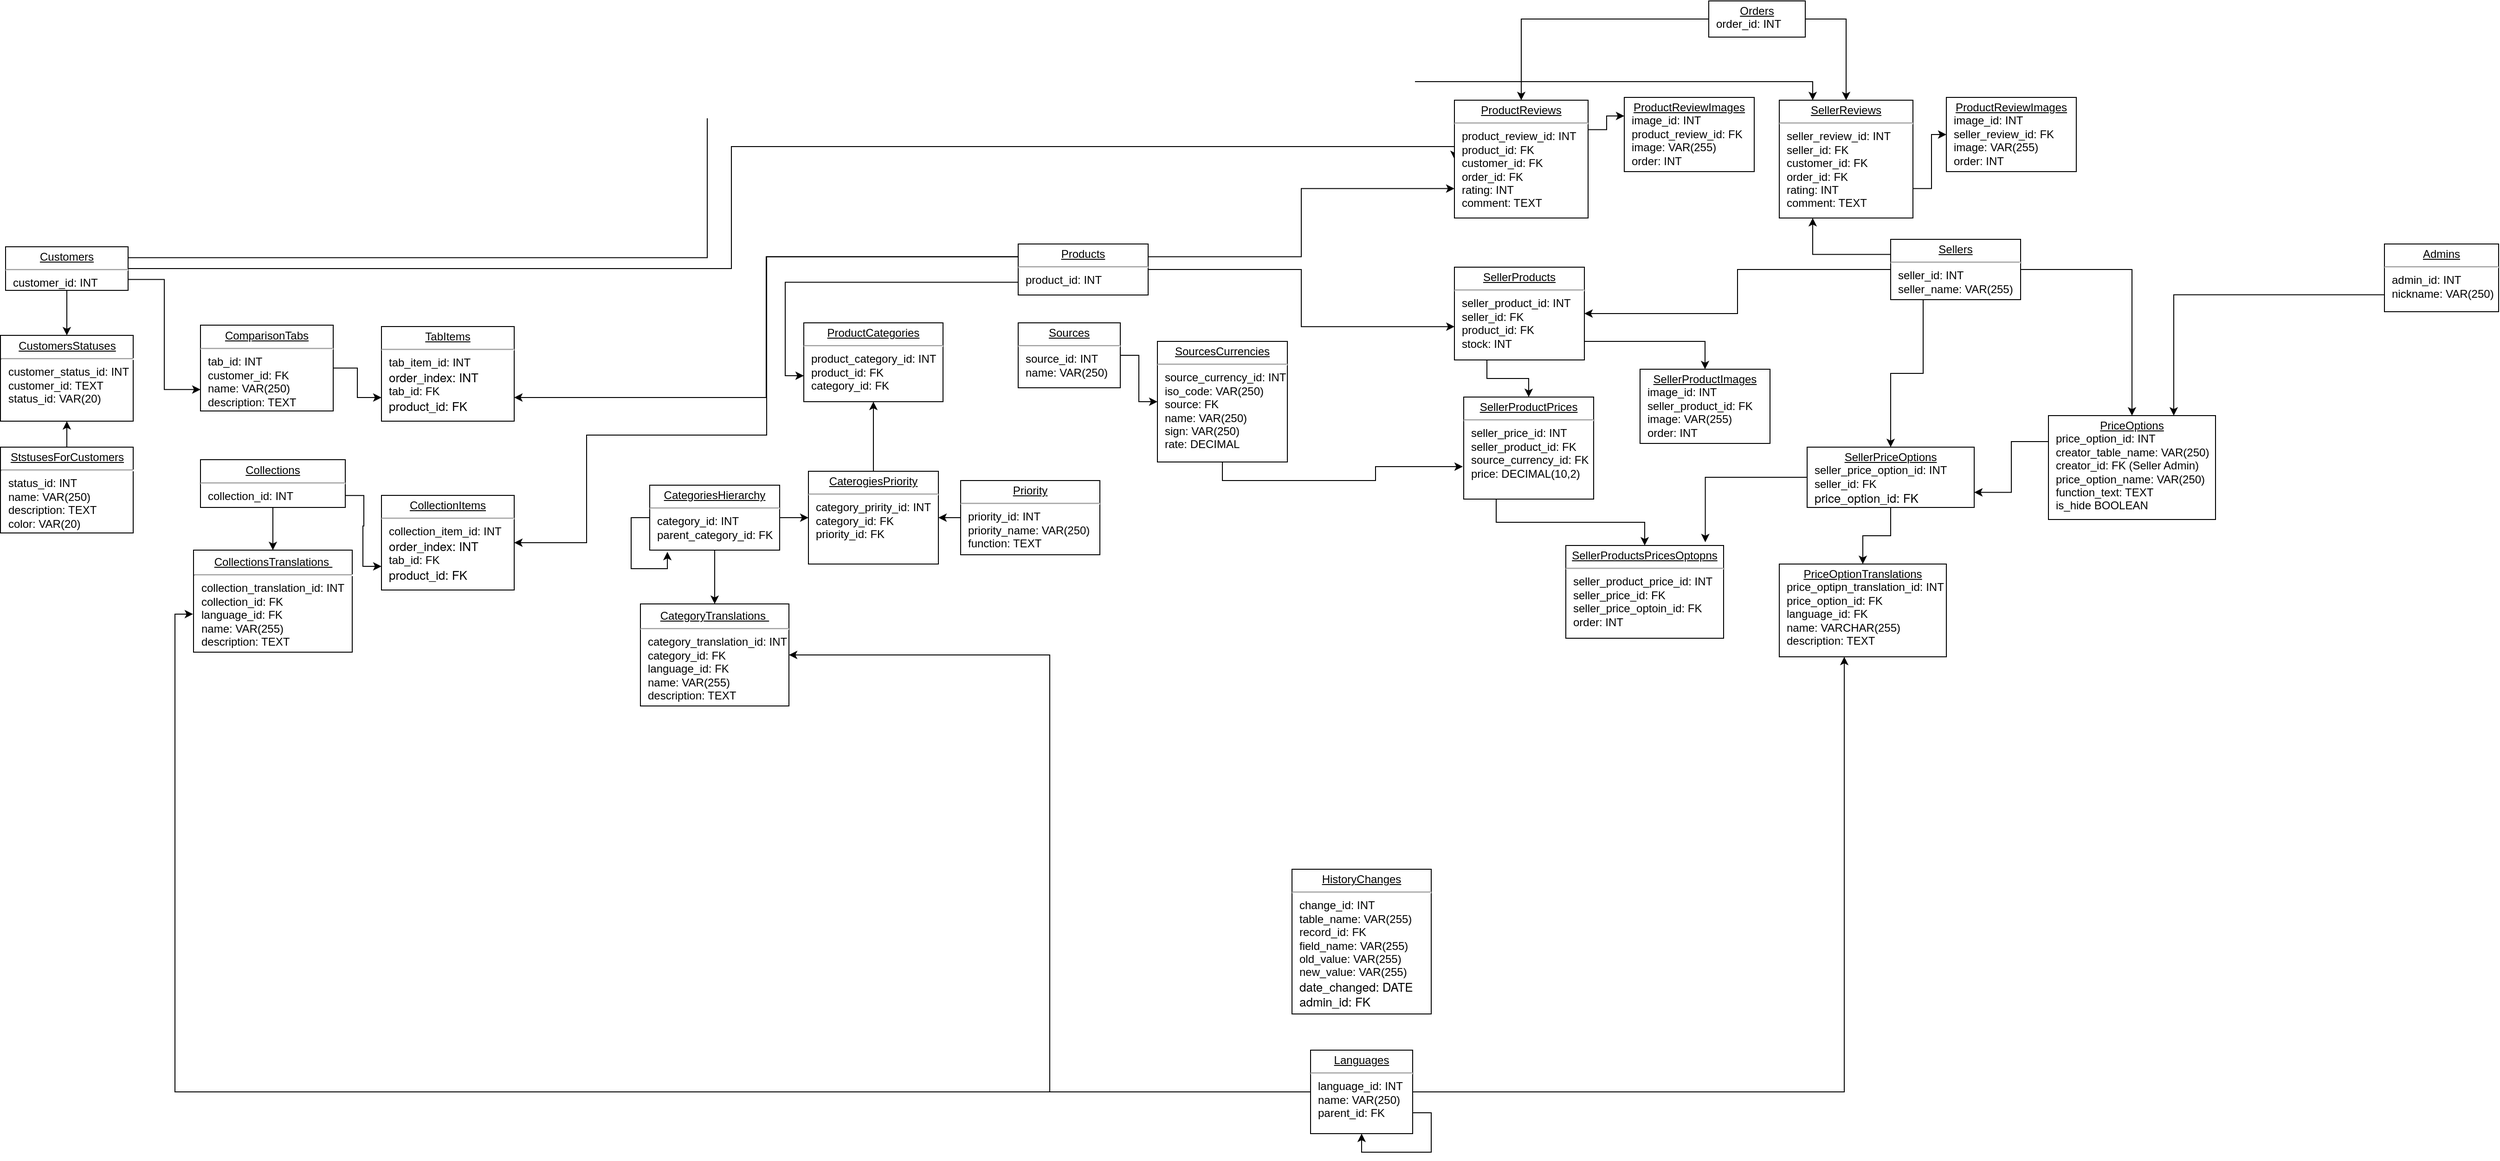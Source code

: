 <mxfile version="23.1.7" type="github">
  <diagram name="Page-1" id="a7904f86-f2b4-8e86-fa97-74104820619b">
    <mxGraphModel dx="2714" dy="1653" grid="1" gridSize="13" guides="1" tooltips="1" connect="1" arrows="1" fold="1" page="1" pageScale="1" pageWidth="1920" pageHeight="1200" background="none" math="0" shadow="0">
      <root>
        <mxCell id="0" />
        <mxCell id="1" parent="0" />
        <mxCell id="iq8Mu7efYuqi88I3HLv2-4" style="edgeStyle=orthogonalEdgeStyle;rounded=0;orthogonalLoop=1;jettySize=auto;html=1;exitX=0;exitY=0.25;exitDx=0;exitDy=0;entryX=1;entryY=0.75;entryDx=0;entryDy=0;" parent="1" source="24794b860abc3c2d-1" target="iq8Mu7efYuqi88I3HLv2-1" edge="1">
          <mxGeometry relative="1" as="geometry" />
        </mxCell>
        <mxCell id="PSbLraCs77B231Lv7oUs-3" style="edgeStyle=orthogonalEdgeStyle;rounded=0;orthogonalLoop=1;jettySize=auto;html=1;exitX=0;exitY=0.25;exitDx=0;exitDy=0;entryX=1;entryY=0.5;entryDx=0;entryDy=0;" parent="1" source="24794b860abc3c2d-1" target="PSbLraCs77B231Lv7oUs-1" edge="1">
          <mxGeometry relative="1" as="geometry">
            <Array as="points">
              <mxPoint x="-261" y="29" />
              <mxPoint x="-261" y="221" />
              <mxPoint x="-455" y="221" />
              <mxPoint x="-455" y="337" />
            </Array>
          </mxGeometry>
        </mxCell>
        <mxCell id="PSbLraCs77B231Lv7oUs-16" style="edgeStyle=orthogonalEdgeStyle;rounded=0;orthogonalLoop=1;jettySize=auto;html=1;exitX=1;exitY=0.25;exitDx=0;exitDy=0;entryX=0;entryY=0.75;entryDx=0;entryDy=0;" parent="1" source="24794b860abc3c2d-1" target="PSbLraCs77B231Lv7oUs-13" edge="1">
          <mxGeometry relative="1" as="geometry" />
        </mxCell>
        <mxCell id="24794b860abc3c2d-1" value="&lt;p style=&quot;margin: 0px ; margin-top: 4px ; text-align: center ; text-decoration: underline&quot;&gt;Products&lt;/p&gt;&lt;hr&gt;&lt;p style=&quot;margin: 0px ; margin-left: 8px&quot;&gt;product_id: INT&lt;/p&gt;&lt;p style=&quot;margin: 0px ; margin-left: 8px&quot;&gt;&lt;br&gt;&lt;/p&gt;" style="verticalAlign=top;align=left;overflow=fill;fontSize=12;fontFamily=Helvetica;html=1;rounded=0;shadow=0;comic=0;labelBackgroundColor=none;strokeWidth=1" parent="1" vertex="1">
          <mxGeometry x="10" y="15" width="140" height="55" as="geometry" />
        </mxCell>
        <mxCell id="gQVgTaIHXdBQscYpgulz-22" style="edgeStyle=orthogonalEdgeStyle;rounded=0;orthogonalLoop=1;jettySize=auto;html=1;exitX=0;exitY=0.5;exitDx=0;exitDy=0;entryX=1;entryY=0.5;entryDx=0;entryDy=0;" parent="1" source="24794b860abc3c2d-17" target="24794b860abc3c2d-19" edge="1">
          <mxGeometry relative="1" as="geometry" />
        </mxCell>
        <mxCell id="7KqwkXn7b-6eYXuRpj1w-12" style="edgeStyle=orthogonalEdgeStyle;rounded=0;orthogonalLoop=1;jettySize=auto;html=1;exitX=0.25;exitY=1;exitDx=0;exitDy=0;" parent="1" source="24794b860abc3c2d-17" target="gQVgTaIHXdBQscYpgulz-9" edge="1">
          <mxGeometry relative="1" as="geometry" />
        </mxCell>
        <mxCell id="LU52zxQjbYkF7IDC-Mqj-5" style="edgeStyle=orthogonalEdgeStyle;rounded=0;orthogonalLoop=1;jettySize=auto;html=1;exitX=1;exitY=0.5;exitDx=0;exitDy=0;entryX=0.5;entryY=0;entryDx=0;entryDy=0;" parent="1" source="24794b860abc3c2d-17" target="LU52zxQjbYkF7IDC-Mqj-1" edge="1">
          <mxGeometry relative="1" as="geometry" />
        </mxCell>
        <mxCell id="UnBahe1VNixeMYx-XBQy-9" style="edgeStyle=orthogonalEdgeStyle;rounded=0;orthogonalLoop=1;jettySize=auto;html=1;exitX=0;exitY=0.25;exitDx=0;exitDy=0;entryX=0.25;entryY=1;entryDx=0;entryDy=0;" edge="1" parent="1" source="24794b860abc3c2d-17" target="UnBahe1VNixeMYx-XBQy-3">
          <mxGeometry relative="1" as="geometry" />
        </mxCell>
        <mxCell id="24794b860abc3c2d-17" value="&lt;p style=&quot;margin: 0px ; margin-top: 4px ; text-align: center ; text-decoration: underline&quot;&gt;Sellers&lt;/p&gt;&lt;hr&gt;&lt;p style=&quot;margin: 0px ; margin-left: 8px&quot;&gt;seller_id: INT&lt;/p&gt;&lt;p style=&quot;margin: 0px ; margin-left: 8px&quot;&gt;seller_name: VAR(255)&lt;/p&gt;&lt;p style=&quot;margin: 0px ; margin-left: 8px&quot;&gt;&lt;br&gt;&lt;/p&gt;" style="verticalAlign=top;align=left;overflow=fill;fontSize=12;fontFamily=Helvetica;html=1;rounded=0;shadow=0;comic=0;labelBackgroundColor=none;strokeWidth=1" parent="1" vertex="1">
          <mxGeometry x="950" y="10" width="140" height="65" as="geometry" />
        </mxCell>
        <mxCell id="gQVgTaIHXdBQscYpgulz-5" value="" style="edgeStyle=orthogonalEdgeStyle;rounded=0;orthogonalLoop=1;jettySize=auto;html=1;" parent="1" source="24794b860abc3c2d-19" target="gQVgTaIHXdBQscYpgulz-4" edge="1">
          <mxGeometry relative="1" as="geometry">
            <Array as="points">
              <mxPoint x="750" y="120" />
            </Array>
          </mxGeometry>
        </mxCell>
        <mxCell id="7KqwkXn7b-6eYXuRpj1w-1" style="edgeStyle=orthogonalEdgeStyle;rounded=0;orthogonalLoop=1;jettySize=auto;html=1;exitX=0.25;exitY=1;exitDx=0;exitDy=0;" parent="1" source="24794b860abc3c2d-19" target="gQVgTaIHXdBQscYpgulz-23" edge="1">
          <mxGeometry relative="1" as="geometry" />
        </mxCell>
        <mxCell id="24794b860abc3c2d-19" value="&lt;p style=&quot;margin: 0px ; margin-top: 4px ; text-align: center ; text-decoration: underline&quot;&gt;SellerProducts&lt;/p&gt;&lt;hr&gt;&lt;p style=&quot;margin: 0px ; margin-left: 8px&quot;&gt;seller_product_id: INT&lt;/p&gt;&lt;p style=&quot;margin: 0px ; margin-left: 8px&quot;&gt;seller_id: FK&lt;/p&gt;&lt;p style=&quot;margin: 0px ; margin-left: 8px&quot;&gt;product_id: FK&lt;/p&gt;&lt;p style=&quot;margin: 0px ; margin-left: 8px&quot;&gt;stock: INT&lt;/p&gt;&lt;p style=&quot;margin: 0px ; margin-left: 8px&quot;&gt;&lt;br&gt;&lt;/p&gt;" style="verticalAlign=top;align=left;overflow=fill;fontSize=12;fontFamily=Helvetica;html=1;rounded=0;shadow=0;comic=0;labelBackgroundColor=none;strokeWidth=1;" parent="1" vertex="1">
          <mxGeometry x="480" y="40" width="140" height="100" as="geometry" />
        </mxCell>
        <mxCell id="gQVgTaIHXdBQscYpgulz-4" value="&lt;p style=&quot;margin: 0px ; margin-top: 4px ; text-align: center ; text-decoration: underline&quot;&gt;SellerProductImages&lt;/p&gt;&lt;p style=&quot;margin: 0px ; margin-left: 8px&quot;&gt;image_id: INT&lt;/p&gt;&lt;p style=&quot;margin: 0px ; margin-left: 8px&quot;&gt;seller_product_id: FK&lt;/p&gt;&lt;p style=&quot;margin: 0px ; margin-left: 8px&quot;&gt;image: VAR(255)&lt;/p&gt;&lt;p style=&quot;margin: 0px ; margin-left: 8px&quot;&gt;order: INT&lt;br&gt;&lt;/p&gt;&lt;p style=&quot;margin: 0px ; margin-left: 8px&quot;&gt;&lt;br&gt;&lt;/p&gt;" style="verticalAlign=top;align=left;overflow=fill;fontSize=12;fontFamily=Helvetica;html=1;rounded=0;shadow=0;comic=0;labelBackgroundColor=none;strokeWidth=1;" parent="1" vertex="1">
          <mxGeometry x="680" y="150" width="140" height="80" as="geometry" />
        </mxCell>
        <mxCell id="gQVgTaIHXdBQscYpgulz-15" value="" style="edgeStyle=orthogonalEdgeStyle;rounded=0;orthogonalLoop=1;jettySize=auto;html=1;" parent="1" source="gQVgTaIHXdBQscYpgulz-9" target="gQVgTaIHXdBQscYpgulz-13" edge="1">
          <mxGeometry relative="1" as="geometry" />
        </mxCell>
        <mxCell id="gQVgTaIHXdBQscYpgulz-9" value="&lt;p style=&quot;margin: 0px ; margin-top: 4px ; text-align: center ; text-decoration: underline&quot;&gt;SellerPriceOptions&lt;/p&gt;&lt;p style=&quot;margin: 0px ; margin-left: 8px&quot;&gt;seller_price_option_id: INT&lt;/p&gt;&lt;p style=&quot;margin: 0px ; margin-left: 8px&quot;&gt;seller_id: FK&lt;/p&gt;&lt;p style=&quot;margin: 0px ; margin-left: 8px&quot;&gt;&lt;font size=&quot;2&quot; face=&quot;Helvetica Neue&quot;&gt;price_option_id: FK&lt;/font&gt;&lt;/p&gt;&lt;p style=&quot;margin: 0px ; margin-left: 8px&quot;&gt;&lt;br&gt;&lt;/p&gt;&lt;p style=&quot;margin: 0px ; margin-left: 8px&quot;&gt;&lt;br&gt;&lt;/p&gt;" style="verticalAlign=top;align=left;overflow=fill;fontSize=12;fontFamily=Helvetica;html=1;rounded=0;shadow=0;comic=0;labelBackgroundColor=none;strokeWidth=1;" parent="1" vertex="1">
          <mxGeometry x="860" y="234" width="180" height="65" as="geometry" />
        </mxCell>
        <mxCell id="gQVgTaIHXdBQscYpgulz-13" value="&lt;p style=&quot;margin: 0px ; margin-top: 4px ; text-align: center ; text-decoration: underline&quot;&gt;PriceOptionTranslations&lt;/p&gt;&lt;p style=&quot;margin: 0px ; margin-left: 8px&quot;&gt;price_optipn_translation_id: INT&lt;/p&gt;&lt;p style=&quot;margin: 0px ; margin-left: 8px&quot;&gt;price_option_id: FK&lt;/p&gt;&lt;p style=&quot;margin: 0px ; margin-left: 8px&quot;&gt;language_id: FK&lt;/p&gt;&lt;p style=&quot;margin: 0px ; margin-left: 8px&quot;&gt;name: VARCHAR(255)&lt;br&gt;&lt;/p&gt;&lt;p style=&quot;margin: 0px ; margin-left: 8px&quot;&gt;description: TEXT&lt;br&gt;&lt;/p&gt;&lt;p style=&quot;margin: 0px ; margin-left: 8px&quot;&gt;&lt;span style=&quot;font-family: &amp;quot;Helvetica Neue&amp;quot;; font-size: 13px;&quot;&gt;&amp;nbsp;&lt;/span&gt;&lt;/p&gt;&lt;p style=&quot;margin: 0px ; margin-left: 8px&quot;&gt;&lt;br&gt;&lt;/p&gt;&lt;p style=&quot;margin: 0px ; margin-left: 8px&quot;&gt;&lt;br&gt;&lt;/p&gt;" style="verticalAlign=top;align=left;overflow=fill;fontSize=12;fontFamily=Helvetica;html=1;rounded=0;shadow=0;comic=0;labelBackgroundColor=none;strokeWidth=1;" parent="1" vertex="1">
          <mxGeometry x="830" y="360" width="180" height="100" as="geometry" />
        </mxCell>
        <mxCell id="gQVgTaIHXdBQscYpgulz-19" style="edgeStyle=orthogonalEdgeStyle;rounded=0;orthogonalLoop=1;jettySize=auto;html=1;exitX=1;exitY=0.5;exitDx=0;exitDy=0;entryX=0.001;entryY=0.641;entryDx=0;entryDy=0;entryPerimeter=0;" parent="1" source="24794b860abc3c2d-1" target="24794b860abc3c2d-19" edge="1">
          <mxGeometry relative="1" as="geometry" />
        </mxCell>
        <mxCell id="7KqwkXn7b-6eYXuRpj1w-10" style="edgeStyle=orthogonalEdgeStyle;rounded=0;orthogonalLoop=1;jettySize=auto;html=1;exitX=0.25;exitY=1;exitDx=0;exitDy=0;" parent="1" source="gQVgTaIHXdBQscYpgulz-23" target="7KqwkXn7b-6eYXuRpj1w-7" edge="1">
          <mxGeometry relative="1" as="geometry" />
        </mxCell>
        <mxCell id="gQVgTaIHXdBQscYpgulz-23" value="&lt;p style=&quot;margin: 0px ; margin-top: 4px ; text-align: center ; text-decoration: underline&quot;&gt;SellerProductPrices&lt;/p&gt;&lt;hr&gt;&lt;p style=&quot;margin: 0px ; margin-left: 8px&quot;&gt;seller_price_id: INT&lt;/p&gt;&lt;p style=&quot;margin: 0px ; margin-left: 8px&quot;&gt;seller_product_id: FK&lt;/p&gt;&lt;p style=&quot;margin: 0px ; margin-left: 8px&quot;&gt;source_currency_id: FK&lt;/p&gt;&lt;p style=&quot;margin: 0px ; margin-left: 8px&quot;&gt;price: DECIMAL(10,2)&lt;br&gt;&lt;/p&gt;&lt;p style=&quot;margin: 0px ; margin-left: 8px&quot;&gt;&lt;br&gt;&lt;/p&gt;" style="verticalAlign=top;align=left;overflow=fill;fontSize=12;fontFamily=Helvetica;html=1;rounded=0;shadow=0;comic=0;labelBackgroundColor=none;strokeWidth=1;" parent="1" vertex="1">
          <mxGeometry x="490" y="180" width="140" height="110" as="geometry" />
        </mxCell>
        <mxCell id="7KqwkXn7b-6eYXuRpj1w-3" value="&lt;p style=&quot;margin: 0px ; margin-top: 4px ; text-align: center ; text-decoration: underline&quot;&gt;SourcesCurrencies&lt;/p&gt;&lt;hr&gt;&lt;p style=&quot;margin: 0px ; margin-left: 8px&quot;&gt;source_currency_id: INT&lt;/p&gt;&lt;p style=&quot;margin: 0px ; margin-left: 8px&quot;&gt;iso_code:&amp;nbsp;VAR(250)&lt;/p&gt;&lt;p style=&quot;margin: 0px ; margin-left: 8px&quot;&gt;source: FK&lt;/p&gt;&lt;p style=&quot;margin: 0px ; margin-left: 8px&quot;&gt;name:&amp;nbsp;VAR(250)&lt;/p&gt;&lt;p style=&quot;margin: 0px ; margin-left: 8px&quot;&gt;sign: VAR(250)&lt;/p&gt;&lt;p style=&quot;margin: 0px ; margin-left: 8px&quot;&gt;rate:&amp;nbsp;DECIMAL&lt;/p&gt;&lt;p style=&quot;margin: 0px ; margin-left: 8px&quot;&gt;&lt;br&gt;&lt;/p&gt;&lt;p style=&quot;margin: 0px ; margin-left: 8px&quot;&gt;&lt;br&gt;&lt;/p&gt;" style="verticalAlign=top;align=left;overflow=fill;fontSize=12;fontFamily=Helvetica;html=1;rounded=0;shadow=0;comic=0;labelBackgroundColor=none;strokeWidth=1;" parent="1" vertex="1">
          <mxGeometry x="160" y="120" width="140" height="130" as="geometry" />
        </mxCell>
        <mxCell id="7KqwkXn7b-6eYXuRpj1w-5" style="edgeStyle=orthogonalEdgeStyle;rounded=0;orthogonalLoop=1;jettySize=auto;html=1;exitX=0.5;exitY=1;exitDx=0;exitDy=0;entryX=-0.007;entryY=0.682;entryDx=0;entryDy=0;entryPerimeter=0;" parent="1" source="7KqwkXn7b-6eYXuRpj1w-3" target="gQVgTaIHXdBQscYpgulz-23" edge="1">
          <mxGeometry relative="1" as="geometry" />
        </mxCell>
        <mxCell id="7KqwkXn7b-6eYXuRpj1w-7" value="&lt;p style=&quot;margin: 0px ; margin-top: 4px ; text-align: center ; text-decoration: underline&quot;&gt;SellerProductsPricesOptopns&lt;/p&gt;&lt;hr&gt;&lt;p style=&quot;margin: 0px ; margin-left: 8px&quot;&gt;seller_product_price_id: INT&lt;/p&gt;&lt;p style=&quot;margin: 0px ; margin-left: 8px&quot;&gt;seller_price_id: FK&lt;/p&gt;&lt;p style=&quot;margin: 0px ; margin-left: 8px&quot;&gt;seller_price_optoin_id: FK&lt;/p&gt;&lt;p style=&quot;margin: 0px ; margin-left: 8px&quot;&gt;order: INT&lt;/p&gt;" style="verticalAlign=top;align=left;overflow=fill;fontSize=12;fontFamily=Helvetica;html=1;rounded=0;shadow=0;comic=0;labelBackgroundColor=none;strokeWidth=1;" parent="1" vertex="1">
          <mxGeometry x="600" y="340" width="170" height="100" as="geometry" />
        </mxCell>
        <mxCell id="7KqwkXn7b-6eYXuRpj1w-13" style="edgeStyle=orthogonalEdgeStyle;rounded=0;orthogonalLoop=1;jettySize=auto;html=1;exitX=0;exitY=0.5;exitDx=0;exitDy=0;entryX=0.884;entryY=-0.035;entryDx=0;entryDy=0;entryPerimeter=0;" parent="1" source="gQVgTaIHXdBQscYpgulz-9" target="7KqwkXn7b-6eYXuRpj1w-7" edge="1">
          <mxGeometry relative="1" as="geometry" />
        </mxCell>
        <mxCell id="zj1vimmM5nZFjZrBFN-3-3" style="edgeStyle=orthogonalEdgeStyle;rounded=0;orthogonalLoop=1;jettySize=auto;html=1;exitX=1;exitY=0.5;exitDx=0;exitDy=0;entryX=0;entryY=0.5;entryDx=0;entryDy=0;" parent="1" source="zj1vimmM5nZFjZrBFN-3-1" target="7KqwkXn7b-6eYXuRpj1w-3" edge="1">
          <mxGeometry relative="1" as="geometry" />
        </mxCell>
        <mxCell id="zj1vimmM5nZFjZrBFN-3-1" value="&lt;p style=&quot;margin: 0px ; margin-top: 4px ; text-align: center ; text-decoration: underline&quot;&gt;Sources&lt;/p&gt;&lt;hr&gt;&lt;p style=&quot;margin: 0px ; margin-left: 8px&quot;&gt;source_id: INT&lt;/p&gt;&lt;p style=&quot;margin: 0px ; margin-left: 8px&quot;&gt;name:&amp;nbsp;VAR(250)&lt;/p&gt;&lt;p style=&quot;margin: 0px ; margin-left: 8px&quot;&gt;&lt;br&gt;&lt;/p&gt;&lt;p style=&quot;margin: 0px ; margin-left: 8px&quot;&gt;&lt;br&gt;&lt;/p&gt;" style="verticalAlign=top;align=left;overflow=fill;fontSize=12;fontFamily=Helvetica;html=1;rounded=0;shadow=0;comic=0;labelBackgroundColor=none;strokeWidth=1;" parent="1" vertex="1">
          <mxGeometry x="10" y="100" width="110" height="70" as="geometry" />
        </mxCell>
        <mxCell id="ROwXW8XsKwfAIt8MIKDt-27" style="edgeStyle=orthogonalEdgeStyle;rounded=0;orthogonalLoop=1;jettySize=auto;html=1;exitX=0;exitY=0.5;exitDx=0;exitDy=0;entryX=1;entryY=0.5;entryDx=0;entryDy=0;" parent="1" source="ROwXW8XsKwfAIt8MIKDt-1" target="ROwXW8XsKwfAIt8MIKDt-19" edge="1">
          <mxGeometry relative="1" as="geometry" />
        </mxCell>
        <mxCell id="PSbLraCs77B231Lv7oUs-10" style="edgeStyle=orthogonalEdgeStyle;rounded=0;orthogonalLoop=1;jettySize=auto;html=1;exitX=0;exitY=0.5;exitDx=0;exitDy=0;entryX=-0.003;entryY=0.627;entryDx=0;entryDy=0;entryPerimeter=0;" parent="1" source="ROwXW8XsKwfAIt8MIKDt-1" target="PSbLraCs77B231Lv7oUs-7" edge="1">
          <mxGeometry relative="1" as="geometry" />
        </mxCell>
        <mxCell id="ROwXW8XsKwfAIt8MIKDt-1" value="&lt;p style=&quot;margin: 0px ; margin-top: 4px ; text-align: center ; text-decoration: underline&quot;&gt;Languages&lt;/p&gt;&lt;hr&gt;&lt;p style=&quot;margin: 0px ; margin-left: 8px&quot;&gt;language_id: INT&lt;/p&gt;&lt;p style=&quot;margin: 0px ; margin-left: 8px&quot;&gt;name:&amp;nbsp;VAR(250)&lt;/p&gt;&lt;p style=&quot;margin: 0px ; margin-left: 8px&quot;&gt;parent_id: FK&lt;/p&gt;&lt;p style=&quot;margin: 0px ; margin-left: 8px&quot;&gt;&lt;br&gt;&lt;/p&gt;&lt;p style=&quot;margin: 0px ; margin-left: 8px&quot;&gt;&lt;br&gt;&lt;/p&gt;" style="verticalAlign=top;align=left;overflow=fill;fontSize=12;fontFamily=Helvetica;html=1;rounded=0;shadow=0;comic=0;labelBackgroundColor=none;strokeWidth=1;" parent="1" vertex="1">
          <mxGeometry x="325" y="884" width="110" height="90" as="geometry" />
        </mxCell>
        <mxCell id="ROwXW8XsKwfAIt8MIKDt-8" style="edgeStyle=orthogonalEdgeStyle;rounded=0;orthogonalLoop=1;jettySize=auto;html=1;exitX=1;exitY=0.75;exitDx=0;exitDy=0;entryX=0.5;entryY=1;entryDx=0;entryDy=0;" parent="1" source="ROwXW8XsKwfAIt8MIKDt-1" target="ROwXW8XsKwfAIt8MIKDt-1" edge="1">
          <mxGeometry relative="1" as="geometry" />
        </mxCell>
        <mxCell id="ROwXW8XsKwfAIt8MIKDt-18" style="edgeStyle=orthogonalEdgeStyle;rounded=0;orthogonalLoop=1;jettySize=auto;html=1;exitX=1;exitY=0.5;exitDx=0;exitDy=0;" parent="1" source="ROwXW8XsKwfAIt8MIKDt-9" target="ROwXW8XsKwfAIt8MIKDt-15" edge="1">
          <mxGeometry relative="1" as="geometry" />
        </mxCell>
        <mxCell id="ROwXW8XsKwfAIt8MIKDt-20" value="" style="edgeStyle=orthogonalEdgeStyle;rounded=0;orthogonalLoop=1;jettySize=auto;html=1;" parent="1" source="ROwXW8XsKwfAIt8MIKDt-9" target="ROwXW8XsKwfAIt8MIKDt-19" edge="1">
          <mxGeometry relative="1" as="geometry" />
        </mxCell>
        <mxCell id="ROwXW8XsKwfAIt8MIKDt-9" value="&lt;p style=&quot;margin: 0px ; margin-top: 4px ; text-align: center ; text-decoration: underline&quot;&gt;CategoriesHierarchy&lt;/p&gt;&lt;hr&gt;&lt;p style=&quot;margin: 0px ; margin-left: 8px&quot;&gt;category_id: INT&lt;/p&gt;&lt;p style=&quot;margin: 0px ; margin-left: 8px&quot;&gt;parent_category_id: FK&lt;/p&gt;&lt;p style=&quot;margin: 0px ; margin-left: 8px&quot;&gt;&lt;br&gt;&lt;/p&gt;" style="verticalAlign=top;align=left;overflow=fill;fontSize=12;fontFamily=Helvetica;html=1;rounded=0;shadow=0;comic=0;labelBackgroundColor=none;strokeWidth=1;" parent="1" vertex="1">
          <mxGeometry x="-387" y="275" width="140" height="70" as="geometry" />
        </mxCell>
        <mxCell id="ROwXW8XsKwfAIt8MIKDt-11" style="edgeStyle=orthogonalEdgeStyle;rounded=0;orthogonalLoop=1;jettySize=auto;html=1;exitX=0;exitY=0.5;exitDx=0;exitDy=0;entryX=0.136;entryY=1.027;entryDx=0;entryDy=0;entryPerimeter=0;" parent="1" source="ROwXW8XsKwfAIt8MIKDt-9" target="ROwXW8XsKwfAIt8MIKDt-9" edge="1">
          <mxGeometry relative="1" as="geometry" />
        </mxCell>
        <mxCell id="ROwXW8XsKwfAIt8MIKDt-17" style="edgeStyle=orthogonalEdgeStyle;rounded=0;orthogonalLoop=1;jettySize=auto;html=1;exitX=0;exitY=0.5;exitDx=0;exitDy=0;" parent="1" source="ROwXW8XsKwfAIt8MIKDt-12" target="ROwXW8XsKwfAIt8MIKDt-15" edge="1">
          <mxGeometry relative="1" as="geometry" />
        </mxCell>
        <mxCell id="ROwXW8XsKwfAIt8MIKDt-12" value="&lt;p style=&quot;margin: 0px ; margin-top: 4px ; text-align: center ; text-decoration: underline&quot;&gt;Priority&lt;/p&gt;&lt;hr&gt;&lt;p style=&quot;margin: 0px ; margin-left: 8px&quot;&gt;priority_id: INT&lt;/p&gt;&lt;p style=&quot;margin: 0px ; margin-left: 8px&quot;&gt;priority_name: VAR(250)&lt;/p&gt;&lt;p style=&quot;margin: 0px ; margin-left: 8px&quot;&gt;function: TEXT&lt;/p&gt;&lt;p style=&quot;margin: 0px ; margin-left: 8px&quot;&gt;&lt;br&gt;&lt;/p&gt;" style="verticalAlign=top;align=left;overflow=fill;fontSize=12;fontFamily=Helvetica;html=1;rounded=0;shadow=0;comic=0;labelBackgroundColor=none;strokeWidth=1;" parent="1" vertex="1">
          <mxGeometry x="-52" y="270" width="150" height="80" as="geometry" />
        </mxCell>
        <mxCell id="ROwXW8XsKwfAIt8MIKDt-25" value="" style="edgeStyle=orthogonalEdgeStyle;rounded=0;orthogonalLoop=1;jettySize=auto;html=1;" parent="1" source="ROwXW8XsKwfAIt8MIKDt-15" target="ROwXW8XsKwfAIt8MIKDt-24" edge="1">
          <mxGeometry relative="1" as="geometry" />
        </mxCell>
        <mxCell id="ROwXW8XsKwfAIt8MIKDt-15" value="&lt;p style=&quot;margin: 0px ; margin-top: 4px ; text-align: center ; text-decoration: underline&quot;&gt;CaterogiesPriority&lt;/p&gt;&lt;hr&gt;&lt;p style=&quot;margin: 0px ; margin-left: 8px&quot;&gt;category_pririty_id: INT&lt;/p&gt;&lt;p style=&quot;margin: 0px ; margin-left: 8px&quot;&gt;category_id: FK&lt;/p&gt;&lt;p style=&quot;margin: 0px ; margin-left: 8px&quot;&gt;priority_id: FK&lt;/p&gt;&lt;p style=&quot;margin: 0px ; margin-left: 8px&quot;&gt;&lt;br&gt;&lt;/p&gt;&lt;p style=&quot;margin: 0px ; margin-left: 8px&quot;&gt;&lt;br&gt;&lt;/p&gt;" style="verticalAlign=top;align=left;overflow=fill;fontSize=12;fontFamily=Helvetica;html=1;rounded=0;shadow=0;comic=0;labelBackgroundColor=none;strokeWidth=1;" parent="1" vertex="1">
          <mxGeometry x="-216" y="260" width="140" height="100" as="geometry" />
        </mxCell>
        <mxCell id="ROwXW8XsKwfAIt8MIKDt-19" value="&lt;p style=&quot;margin: 0px ; margin-top: 4px ; text-align: center ; text-decoration: underline&quot;&gt;CategoryTranslations&lt;span style=&quot;font-family: &amp;quot;Helvetica Neue&amp;quot;; font-size: 13px; text-align: left;&quot;&gt;&amp;nbsp;&lt;/span&gt;&lt;/p&gt;&lt;hr&gt;&lt;p style=&quot;margin: 0px ; margin-left: 8px&quot;&gt;category_translation_id: INT&lt;/p&gt;&lt;p style=&quot;margin: 0px ; margin-left: 8px&quot;&gt;category_id: FK&lt;/p&gt;&lt;p style=&quot;margin: 0px ; margin-left: 8px&quot;&gt;language_id: FK&lt;/p&gt;&lt;p style=&quot;margin: 0px ; margin-left: 8px&quot;&gt;name: VAR(255)&lt;/p&gt;&lt;p style=&quot;margin: 0px ; margin-left: 8px&quot;&gt;description: TEXT&lt;/p&gt;&lt;p style=&quot;margin: 0px ; margin-left: 8px&quot;&gt;&lt;br&gt;&lt;/p&gt;&lt;p style=&quot;margin: 0px ; margin-left: 8px&quot;&gt;&lt;br&gt;&lt;/p&gt;" style="verticalAlign=top;align=left;overflow=fill;fontSize=12;fontFamily=Helvetica;html=1;rounded=0;shadow=0;comic=0;labelBackgroundColor=none;strokeWidth=1;" parent="1" vertex="1">
          <mxGeometry x="-397" y="403" width="160" height="110" as="geometry" />
        </mxCell>
        <mxCell id="ROwXW8XsKwfAIt8MIKDt-24" value="&lt;p style=&quot;margin: 0px ; margin-top: 4px ; text-align: center ; text-decoration: underline&quot;&gt;ProductCategories&lt;/p&gt;&lt;hr&gt;&lt;p style=&quot;margin: 0px ; margin-left: 8px&quot;&gt;product_category_id: INT&lt;/p&gt;&lt;p style=&quot;margin: 0px ; margin-left: 8px&quot;&gt;product_id: FK&lt;/p&gt;&lt;p style=&quot;margin: 0px ; margin-left: 8px&quot;&gt;category_id: FK&lt;/p&gt;&lt;p style=&quot;margin: 0px ; margin-left: 8px&quot;&gt;&lt;br&gt;&lt;/p&gt;&lt;p style=&quot;margin: 0px ; margin-left: 8px&quot;&gt;&lt;br&gt;&lt;/p&gt;" style="verticalAlign=top;align=left;overflow=fill;fontSize=12;fontFamily=Helvetica;html=1;rounded=0;shadow=0;comic=0;labelBackgroundColor=none;strokeWidth=1;" parent="1" vertex="1">
          <mxGeometry x="-221" y="100" width="150" height="85" as="geometry" />
        </mxCell>
        <mxCell id="ROwXW8XsKwfAIt8MIKDt-26" style="edgeStyle=orthogonalEdgeStyle;rounded=0;orthogonalLoop=1;jettySize=auto;html=1;exitX=0;exitY=0.75;exitDx=0;exitDy=0;entryX=0;entryY=0.671;entryDx=0;entryDy=0;entryPerimeter=0;" parent="1" source="24794b860abc3c2d-1" target="ROwXW8XsKwfAIt8MIKDt-24" edge="1">
          <mxGeometry relative="1" as="geometry" />
        </mxCell>
        <mxCell id="ROwXW8XsKwfAIt8MIKDt-28" style="edgeStyle=orthogonalEdgeStyle;rounded=0;orthogonalLoop=1;jettySize=auto;html=1;exitX=1;exitY=0.5;exitDx=0;exitDy=0;entryX=0.389;entryY=1;entryDx=0;entryDy=0;entryPerimeter=0;" parent="1" source="ROwXW8XsKwfAIt8MIKDt-1" target="gQVgTaIHXdBQscYpgulz-13" edge="1">
          <mxGeometry relative="1" as="geometry" />
        </mxCell>
        <mxCell id="e9Vk4nUFhCXfcX9aXlqa-1" value="&lt;p style=&quot;margin: 0px ; margin-top: 4px ; text-align: center ; text-decoration: underline&quot;&gt;HistoryChanges&lt;/p&gt;&lt;hr&gt;&lt;p style=&quot;margin: 0px ; margin-left: 8px&quot;&gt;change_id: INT&lt;/p&gt;&lt;p style=&quot;margin: 0px ; margin-left: 8px&quot;&gt;table_name: VAR(255)&lt;/p&gt;&lt;p style=&quot;margin: 0px ; margin-left: 8px&quot;&gt;record_id: FK&lt;/p&gt;&lt;p style=&quot;margin: 0px ; margin-left: 8px&quot;&gt;field_name: VAR(255)&lt;/p&gt;&lt;p style=&quot;margin: 0px ; margin-left: 8px&quot;&gt;old_value: VAR(255)&lt;/p&gt;&lt;p style=&quot;margin: 0px ; margin-left: 8px&quot;&gt;new_value: VAR(255)&lt;/p&gt;&lt;p style=&quot;margin: 0px ; margin-left: 8px&quot;&gt;&lt;span style=&quot;font-family: &amp;quot;Helvetica Neue&amp;quot;; font-size: 13px;&quot;&gt;date_changed: DATE&lt;/span&gt;&lt;/p&gt;&lt;p style=&quot;margin: 0px ; margin-left: 8px&quot;&gt;&lt;span style=&quot;font-family: &amp;quot;Helvetica Neue&amp;quot;; font-size: 13px;&quot;&gt;admin_id: FK&lt;/span&gt;&lt;/p&gt;&lt;p style=&quot;margin: 0px ; margin-left: 8px&quot;&gt;&lt;br&gt;&lt;/p&gt;&lt;p style=&quot;margin: 0px ; margin-left: 8px&quot;&gt;&lt;br&gt;&lt;/p&gt;" style="verticalAlign=top;align=left;overflow=fill;fontSize=12;fontFamily=Helvetica;html=1;rounded=0;shadow=0;comic=0;labelBackgroundColor=none;strokeWidth=1;" parent="1" vertex="1">
          <mxGeometry x="305" y="689" width="150" height="156" as="geometry" />
        </mxCell>
        <mxCell id="iq8Mu7efYuqi88I3HLv2-5" style="edgeStyle=orthogonalEdgeStyle;rounded=0;orthogonalLoop=1;jettySize=auto;html=1;exitX=1;exitY=0.5;exitDx=0;exitDy=0;entryX=0;entryY=0.75;entryDx=0;entryDy=0;" parent="1" source="e9Vk4nUFhCXfcX9aXlqa-3" target="iq8Mu7efYuqi88I3HLv2-1" edge="1">
          <mxGeometry relative="1" as="geometry" />
        </mxCell>
        <mxCell id="e9Vk4nUFhCXfcX9aXlqa-3" value="&lt;p style=&quot;margin: 0px ; margin-top: 4px ; text-align: center ; text-decoration: underline&quot;&gt;ComparisonTabs&lt;/p&gt;&lt;hr&gt;&lt;p style=&quot;margin: 0px ; margin-left: 8px&quot;&gt;tab_id: INT&lt;/p&gt;&lt;p style=&quot;margin: 0px ; margin-left: 8px&quot;&gt;customer_id: FK&lt;/p&gt;&lt;p style=&quot;margin: 0px ; margin-left: 8px&quot;&gt;name: VAR(250)&lt;/p&gt;&lt;p style=&quot;margin: 0px ; margin-left: 8px&quot;&gt;description: TEXT&lt;/p&gt;&lt;p style=&quot;margin: 0px ; margin-left: 8px&quot;&gt;&lt;br&gt;&lt;/p&gt;&lt;p style=&quot;margin: 0px ; margin-left: 8px&quot;&gt;&lt;br&gt;&lt;/p&gt;" style="verticalAlign=top;align=left;overflow=fill;fontSize=12;fontFamily=Helvetica;html=1;rounded=0;shadow=0;comic=0;labelBackgroundColor=none;strokeWidth=1;" parent="1" vertex="1">
          <mxGeometry x="-871" y="102.5" width="143" height="92.5" as="geometry" />
        </mxCell>
        <mxCell id="iq8Mu7efYuqi88I3HLv2-1" value="&lt;p style=&quot;margin: 0px ; margin-top: 4px ; text-align: center ; text-decoration: underline&quot;&gt;TabItems&lt;/p&gt;&lt;hr&gt;&lt;p style=&quot;margin: 0px ; margin-left: 8px&quot;&gt;tab_item_id: INT&lt;/p&gt;&lt;p style=&quot;margin: 0px ; margin-left: 8px&quot;&gt;&lt;span style=&quot;font-family: &amp;quot;Helvetica Neue&amp;quot;; font-size: 13px;&quot;&gt;order_index: INT&lt;/span&gt;&lt;/p&gt;&lt;p style=&quot;margin: 0px ; margin-left: 8px&quot;&gt;tab_id: FK&lt;/p&gt;&lt;p style=&quot;margin: 0px ; margin-left: 8px&quot;&gt;&lt;span style=&quot;font-family: &amp;quot;Helvetica Neue&amp;quot;; font-size: 13px;&quot;&gt;product_id: FK&lt;/span&gt;&lt;/p&gt;&lt;p style=&quot;margin: 0px ; margin-left: 8px&quot;&gt;&lt;span style=&quot;font-family: &amp;quot;Helvetica Neue&amp;quot;; font-size: 13px;&quot;&gt;&lt;br&gt;&lt;/span&gt;&lt;/p&gt;&lt;p style=&quot;margin: 0px ; margin-left: 8px&quot;&gt;&lt;br&gt;&lt;/p&gt;&lt;p style=&quot;margin: 0px ; margin-left: 8px&quot;&gt;&lt;br&gt;&lt;/p&gt;" style="verticalAlign=top;align=left;overflow=fill;fontSize=12;fontFamily=Helvetica;html=1;rounded=0;shadow=0;comic=0;labelBackgroundColor=none;strokeWidth=1;" parent="1" vertex="1">
          <mxGeometry x="-676" y="104" width="143" height="102" as="geometry" />
        </mxCell>
        <mxCell id="xxPK6BD6ZK7Tculr_-W7-3" style="edgeStyle=orthogonalEdgeStyle;rounded=0;orthogonalLoop=1;jettySize=auto;html=1;exitX=1;exitY=0.75;exitDx=0;exitDy=0;entryX=0;entryY=0.75;entryDx=0;entryDy=0;" parent="1" source="xxPK6BD6ZK7Tculr_-W7-1" target="e9Vk4nUFhCXfcX9aXlqa-3" edge="1">
          <mxGeometry relative="1" as="geometry" />
        </mxCell>
        <mxCell id="PSbLraCs77B231Lv7oUs-15" style="edgeStyle=orthogonalEdgeStyle;rounded=0;orthogonalLoop=1;jettySize=auto;html=1;exitX=1;exitY=0.5;exitDx=0;exitDy=0;entryX=0;entryY=0.5;entryDx=0;entryDy=0;" parent="1" source="xxPK6BD6ZK7Tculr_-W7-1" target="PSbLraCs77B231Lv7oUs-13" edge="1">
          <mxGeometry relative="1" as="geometry">
            <Array as="points">
              <mxPoint x="-299" y="41" />
              <mxPoint x="-299" y="-90" />
            </Array>
          </mxGeometry>
        </mxCell>
        <mxCell id="UnBahe1VNixeMYx-XBQy-8" style="edgeStyle=orthogonalEdgeStyle;rounded=0;orthogonalLoop=1;jettySize=auto;html=1;exitX=1;exitY=0.25;exitDx=0;exitDy=0;entryX=0.25;entryY=0;entryDx=0;entryDy=0;" edge="1" parent="1" source="xxPK6BD6ZK7Tculr_-W7-1" target="UnBahe1VNixeMYx-XBQy-3">
          <mxGeometry relative="1" as="geometry">
            <Array as="points">
              <mxPoint x="-325" y="30" />
              <mxPoint x="-325" y="-160" />
              <mxPoint x="866" y="-160" />
            </Array>
          </mxGeometry>
        </mxCell>
        <mxCell id="UnBahe1VNixeMYx-XBQy-18" style="edgeStyle=orthogonalEdgeStyle;rounded=0;orthogonalLoop=1;jettySize=auto;html=1;exitX=0.5;exitY=1;exitDx=0;exitDy=0;entryX=0.5;entryY=0;entryDx=0;entryDy=0;" edge="1" parent="1" source="xxPK6BD6ZK7Tculr_-W7-1" target="UnBahe1VNixeMYx-XBQy-16">
          <mxGeometry relative="1" as="geometry" />
        </mxCell>
        <mxCell id="xxPK6BD6ZK7Tculr_-W7-1" value="&lt;p style=&quot;margin: 0px ; margin-top: 4px ; text-align: center ; text-decoration: underline&quot;&gt;Customers&lt;/p&gt;&lt;hr&gt;&lt;p style=&quot;margin: 0px ; margin-left: 8px&quot;&gt;customer_id: INT&lt;/p&gt;&lt;p style=&quot;margin: 0px ; margin-left: 8px&quot;&gt;&lt;br&gt;&lt;/p&gt;" style="verticalAlign=top;align=left;overflow=fill;fontSize=12;fontFamily=Helvetica;html=1;rounded=0;shadow=0;comic=0;labelBackgroundColor=none;strokeWidth=1;" parent="1" vertex="1">
          <mxGeometry x="-1081" y="18" width="132" height="47" as="geometry" />
        </mxCell>
        <mxCell id="LU52zxQjbYkF7IDC-Mqj-4" style="edgeStyle=orthogonalEdgeStyle;rounded=0;orthogonalLoop=1;jettySize=auto;html=1;exitX=0;exitY=0.75;exitDx=0;exitDy=0;entryX=0.75;entryY=0;entryDx=0;entryDy=0;" parent="1" source="xxPK6BD6ZK7Tculr_-W7-4" target="LU52zxQjbYkF7IDC-Mqj-1" edge="1">
          <mxGeometry relative="1" as="geometry" />
        </mxCell>
        <mxCell id="xxPK6BD6ZK7Tculr_-W7-4" value="&lt;p style=&quot;margin: 0px ; margin-top: 4px ; text-align: center ; text-decoration: underline&quot;&gt;Admins&lt;/p&gt;&lt;hr&gt;&lt;p style=&quot;margin: 0px ; margin-left: 8px&quot;&gt;admin_id: INT&lt;/p&gt;&lt;p style=&quot;margin: 0px ; margin-left: 8px&quot;&gt;nickname: VAR(250)&lt;/p&gt;" style="verticalAlign=top;align=left;overflow=fill;fontSize=12;fontFamily=Helvetica;html=1;rounded=0;shadow=0;comic=0;labelBackgroundColor=none;strokeWidth=1;" parent="1" vertex="1">
          <mxGeometry x="1482" y="15" width="123" height="73" as="geometry" />
        </mxCell>
        <mxCell id="LU52zxQjbYkF7IDC-Mqj-3" style="edgeStyle=orthogonalEdgeStyle;rounded=0;orthogonalLoop=1;jettySize=auto;html=1;exitX=0;exitY=0.25;exitDx=0;exitDy=0;entryX=1;entryY=0.75;entryDx=0;entryDy=0;" parent="1" source="LU52zxQjbYkF7IDC-Mqj-1" target="gQVgTaIHXdBQscYpgulz-9" edge="1">
          <mxGeometry relative="1" as="geometry" />
        </mxCell>
        <mxCell id="LU52zxQjbYkF7IDC-Mqj-1" value="&lt;p style=&quot;margin: 0px ; margin-top: 4px ; text-align: center ; text-decoration: underline&quot;&gt;PriceOptions&lt;/p&gt;&lt;p style=&quot;margin: 0px ; margin-left: 8px&quot;&gt;price_option_id: INT&lt;/p&gt;&lt;p style=&quot;margin: 0px ; margin-left: 8px&quot;&gt;creator_table_name: VAR(250)&lt;/p&gt;&lt;p style=&quot;margin: 0px ; margin-left: 8px&quot;&gt;creator_id: FK (Seller Admin)&lt;br&gt;&lt;/p&gt;&lt;p style=&quot;margin: 0px ; margin-left: 8px&quot;&gt;price_option_name: VAR(250)&lt;/p&gt;&lt;p style=&quot;margin: 0px ; margin-left: 8px&quot;&gt;function_text: TEXT&lt;br&gt;&lt;/p&gt;&lt;p style=&quot;margin: 0px ; margin-left: 8px&quot;&gt;is_hide BOOLEAN&lt;br&gt;&lt;/p&gt;&lt;p style=&quot;margin: 0px ; margin-left: 8px&quot;&gt;&lt;span style=&quot;font-family: &amp;quot;Helvetica Neue&amp;quot;; font-size: 13px;&quot;&gt;&amp;nbsp;&lt;/span&gt;&lt;/p&gt;&lt;p style=&quot;margin: 0px ; margin-left: 8px&quot;&gt;&lt;br&gt;&lt;/p&gt;&lt;p style=&quot;margin: 0px ; margin-left: 8px&quot;&gt;&lt;br&gt;&lt;/p&gt;" style="verticalAlign=top;align=left;overflow=fill;fontSize=12;fontFamily=Helvetica;html=1;rounded=0;shadow=0;comic=0;labelBackgroundColor=none;strokeWidth=1;" parent="1" vertex="1">
          <mxGeometry x="1120" y="200" width="180" height="112" as="geometry" />
        </mxCell>
        <mxCell id="PSbLraCs77B231Lv7oUs-1" value="&lt;p style=&quot;margin: 0px ; margin-top: 4px ; text-align: center ; text-decoration: underline&quot;&gt;CollectionItems&lt;/p&gt;&lt;hr&gt;&lt;p style=&quot;margin: 0px ; margin-left: 8px&quot;&gt;collection_item_id: INT&lt;/p&gt;&lt;p style=&quot;margin: 0px ; margin-left: 8px&quot;&gt;&lt;span style=&quot;font-family: &amp;quot;Helvetica Neue&amp;quot;; font-size: 13px;&quot;&gt;order_index: INT&lt;/span&gt;&lt;/p&gt;&lt;p style=&quot;margin: 0px ; margin-left: 8px&quot;&gt;tab_id: FK&lt;/p&gt;&lt;p style=&quot;margin: 0px ; margin-left: 8px&quot;&gt;&lt;span style=&quot;font-family: &amp;quot;Helvetica Neue&amp;quot;; font-size: 13px;&quot;&gt;product_id: FK&lt;/span&gt;&lt;/p&gt;&lt;p style=&quot;margin: 0px ; margin-left: 8px&quot;&gt;&lt;span style=&quot;font-family: &amp;quot;Helvetica Neue&amp;quot;; font-size: 13px;&quot;&gt;&lt;br&gt;&lt;/span&gt;&lt;/p&gt;&lt;p style=&quot;margin: 0px ; margin-left: 8px&quot;&gt;&lt;br&gt;&lt;/p&gt;&lt;p style=&quot;margin: 0px ; margin-left: 8px&quot;&gt;&lt;br&gt;&lt;/p&gt;" style="verticalAlign=top;align=left;overflow=fill;fontSize=12;fontFamily=Helvetica;html=1;rounded=0;shadow=0;comic=0;labelBackgroundColor=none;strokeWidth=1;" parent="1" vertex="1">
          <mxGeometry x="-676" y="286" width="143" height="102" as="geometry" />
        </mxCell>
        <mxCell id="PSbLraCs77B231Lv7oUs-6" style="edgeStyle=orthogonalEdgeStyle;rounded=0;orthogonalLoop=1;jettySize=auto;html=1;exitX=1;exitY=0.75;exitDx=0;exitDy=0;entryX=0;entryY=0.75;entryDx=0;entryDy=0;" parent="1" source="PSbLraCs77B231Lv7oUs-4" target="PSbLraCs77B231Lv7oUs-1" edge="1">
          <mxGeometry relative="1" as="geometry" />
        </mxCell>
        <mxCell id="PSbLraCs77B231Lv7oUs-9" style="edgeStyle=orthogonalEdgeStyle;rounded=0;orthogonalLoop=1;jettySize=auto;html=1;exitX=0.5;exitY=1;exitDx=0;exitDy=0;entryX=0.5;entryY=0;entryDx=0;entryDy=0;" parent="1" source="PSbLraCs77B231Lv7oUs-4" target="PSbLraCs77B231Lv7oUs-7" edge="1">
          <mxGeometry relative="1" as="geometry" />
        </mxCell>
        <mxCell id="PSbLraCs77B231Lv7oUs-4" value="&lt;p style=&quot;margin: 0px ; margin-top: 4px ; text-align: center ; text-decoration: underline&quot;&gt;Collections&lt;/p&gt;&lt;hr&gt;&lt;p style=&quot;margin: 0px ; margin-left: 8px&quot;&gt;collection_id: INT&lt;/p&gt;&lt;p style=&quot;margin: 0px ; margin-left: 8px&quot;&gt;&lt;br&gt;&lt;/p&gt;&lt;p style=&quot;margin: 0px ; margin-left: 8px&quot;&gt;&lt;br&gt;&lt;/p&gt;&lt;p style=&quot;margin: 0px ; margin-left: 8px&quot;&gt;&lt;br&gt;&lt;/p&gt;" style="verticalAlign=top;align=left;overflow=fill;fontSize=12;fontFamily=Helvetica;html=1;rounded=0;shadow=0;comic=0;labelBackgroundColor=none;strokeWidth=1;" parent="1" vertex="1">
          <mxGeometry x="-871" y="247.5" width="156" height="51.5" as="geometry" />
        </mxCell>
        <mxCell id="PSbLraCs77B231Lv7oUs-7" value="&lt;p style=&quot;margin: 0px ; margin-top: 4px ; text-align: center ; text-decoration: underline&quot;&gt;CollectionsTranslations&lt;span style=&quot;font-family: &amp;quot;Helvetica Neue&amp;quot;; font-size: 13px; text-align: left;&quot;&gt;&amp;nbsp;&lt;/span&gt;&lt;/p&gt;&lt;hr&gt;&lt;p style=&quot;margin: 0px ; margin-left: 8px&quot;&gt;collection_translation_id: INT&lt;/p&gt;&lt;p style=&quot;margin: 0px ; margin-left: 8px&quot;&gt;collection_id: FK&lt;/p&gt;&lt;p style=&quot;margin: 0px ; margin-left: 8px&quot;&gt;language_id: FK&lt;/p&gt;&lt;p style=&quot;margin: 0px ; margin-left: 8px&quot;&gt;name: VAR(255)&lt;/p&gt;&lt;p style=&quot;margin: 0px ; margin-left: 8px&quot;&gt;description: TEXT&lt;/p&gt;&lt;p style=&quot;margin: 0px ; margin-left: 8px&quot;&gt;&lt;br&gt;&lt;/p&gt;&lt;p style=&quot;margin: 0px ; margin-left: 8px&quot;&gt;&lt;br&gt;&lt;/p&gt;" style="verticalAlign=top;align=left;overflow=fill;fontSize=12;fontFamily=Helvetica;html=1;rounded=0;shadow=0;comic=0;labelBackgroundColor=none;strokeWidth=1;" parent="1" vertex="1">
          <mxGeometry x="-878.5" y="345" width="171" height="110" as="geometry" />
        </mxCell>
        <mxCell id="PSbLraCs77B231Lv7oUs-18" style="edgeStyle=orthogonalEdgeStyle;rounded=0;orthogonalLoop=1;jettySize=auto;html=1;exitX=1;exitY=0.25;exitDx=0;exitDy=0;entryX=0;entryY=0.25;entryDx=0;entryDy=0;" parent="1" source="PSbLraCs77B231Lv7oUs-13" target="PSbLraCs77B231Lv7oUs-17" edge="1">
          <mxGeometry relative="1" as="geometry" />
        </mxCell>
        <mxCell id="PSbLraCs77B231Lv7oUs-13" value="&lt;p style=&quot;margin: 0px ; margin-top: 4px ; text-align: center ; text-decoration: underline&quot;&gt;ProductReviews&lt;/p&gt;&lt;hr&gt;&lt;p style=&quot;margin: 0px ; margin-left: 8px&quot;&gt;product_review_id: INT&lt;/p&gt;&lt;p style=&quot;margin: 0px ; margin-left: 8px&quot;&gt;product_id: FK&lt;/p&gt;&lt;p style=&quot;margin: 0px ; margin-left: 8px&quot;&gt;customer_id: FK&lt;/p&gt;&lt;p style=&quot;margin: 0px ; margin-left: 8px&quot;&gt;order_id: FK&lt;/p&gt;&lt;p style=&quot;margin: 0px ; margin-left: 8px&quot;&gt;rating: INT&lt;/p&gt;&lt;p style=&quot;margin: 0px ; margin-left: 8px&quot;&gt;comment: TEXT&lt;/p&gt;&lt;p style=&quot;margin: 0px ; margin-left: 8px&quot;&gt;&lt;br&gt;&lt;/p&gt;&lt;p style=&quot;margin: 0px ; margin-left: 8px&quot;&gt;&lt;br&gt;&lt;/p&gt;" style="verticalAlign=top;align=left;overflow=fill;fontSize=12;fontFamily=Helvetica;html=1;rounded=0;shadow=0;comic=0;labelBackgroundColor=none;strokeWidth=1;" parent="1" vertex="1">
          <mxGeometry x="480" y="-140" width="144" height="127" as="geometry" />
        </mxCell>
        <mxCell id="PSbLraCs77B231Lv7oUs-17" value="&lt;p style=&quot;margin: 0px ; margin-top: 4px ; text-align: center ; text-decoration: underline&quot;&gt;ProductReviewImages&lt;/p&gt;&lt;p style=&quot;margin: 0px ; margin-left: 8px&quot;&gt;image_id: INT&lt;/p&gt;&lt;p style=&quot;margin: 0px ; margin-left: 8px&quot;&gt;product_review_id: FK&lt;/p&gt;&lt;p style=&quot;margin: 0px ; margin-left: 8px&quot;&gt;image: VAR(255)&lt;/p&gt;&lt;p style=&quot;margin: 0px ; margin-left: 8px&quot;&gt;order: INT&lt;br&gt;&lt;/p&gt;&lt;p style=&quot;margin: 0px ; margin-left: 8px&quot;&gt;&lt;br&gt;&lt;/p&gt;" style="verticalAlign=top;align=left;overflow=fill;fontSize=12;fontFamily=Helvetica;html=1;rounded=0;shadow=0;comic=0;labelBackgroundColor=none;strokeWidth=1;" parent="1" vertex="1">
          <mxGeometry x="663" y="-143" width="140" height="80" as="geometry" />
        </mxCell>
        <mxCell id="UnBahe1VNixeMYx-XBQy-7" style="edgeStyle=orthogonalEdgeStyle;rounded=0;orthogonalLoop=1;jettySize=auto;html=1;exitX=1;exitY=0.75;exitDx=0;exitDy=0;entryX=0;entryY=0.5;entryDx=0;entryDy=0;" edge="1" parent="1" source="UnBahe1VNixeMYx-XBQy-3" target="UnBahe1VNixeMYx-XBQy-5">
          <mxGeometry relative="1" as="geometry" />
        </mxCell>
        <mxCell id="UnBahe1VNixeMYx-XBQy-3" value="&lt;p style=&quot;margin: 0px ; margin-top: 4px ; text-align: center ; text-decoration: underline&quot;&gt;SellerReviews&lt;/p&gt;&lt;hr&gt;&lt;p style=&quot;margin: 0px ; margin-left: 8px&quot;&gt;seller_review_id: INT&lt;/p&gt;&lt;p style=&quot;margin: 0px ; margin-left: 8px&quot;&gt;seller_id: FK&lt;/p&gt;&lt;p style=&quot;margin: 0px ; margin-left: 8px&quot;&gt;customer_id: FK&lt;/p&gt;&lt;p style=&quot;margin: 0px ; margin-left: 8px&quot;&gt;order_id: FK&lt;/p&gt;&lt;p style=&quot;margin: 0px ; margin-left: 8px&quot;&gt;rating: INT&lt;/p&gt;&lt;p style=&quot;margin: 0px ; margin-left: 8px&quot;&gt;comment: TEXT&lt;/p&gt;&lt;p style=&quot;margin: 0px ; margin-left: 8px&quot;&gt;&lt;br&gt;&lt;/p&gt;&lt;p style=&quot;margin: 0px ; margin-left: 8px&quot;&gt;&lt;br&gt;&lt;/p&gt;" style="verticalAlign=top;align=left;overflow=fill;fontSize=12;fontFamily=Helvetica;html=1;rounded=0;shadow=0;comic=0;labelBackgroundColor=none;strokeWidth=1;" vertex="1" parent="1">
          <mxGeometry x="830" y="-140" width="144" height="127" as="geometry" />
        </mxCell>
        <mxCell id="UnBahe1VNixeMYx-XBQy-5" value="&lt;p style=&quot;margin: 0px ; margin-top: 4px ; text-align: center ; text-decoration: underline&quot;&gt;ProductReviewImages&lt;/p&gt;&lt;p style=&quot;margin: 0px ; margin-left: 8px&quot;&gt;image_id: INT&lt;/p&gt;&lt;p style=&quot;margin: 0px ; margin-left: 8px&quot;&gt;seller_review_id: FK&lt;/p&gt;&lt;p style=&quot;margin: 0px ; margin-left: 8px&quot;&gt;image: VAR(255)&lt;/p&gt;&lt;p style=&quot;margin: 0px ; margin-left: 8px&quot;&gt;order: INT&lt;br&gt;&lt;/p&gt;&lt;p style=&quot;margin: 0px ; margin-left: 8px&quot;&gt;&lt;br&gt;&lt;/p&gt;" style="verticalAlign=top;align=left;overflow=fill;fontSize=12;fontFamily=Helvetica;html=1;rounded=0;shadow=0;comic=0;labelBackgroundColor=none;strokeWidth=1;" vertex="1" parent="1">
          <mxGeometry x="1010" y="-143" width="140" height="80" as="geometry" />
        </mxCell>
        <mxCell id="UnBahe1VNixeMYx-XBQy-12" style="edgeStyle=orthogonalEdgeStyle;rounded=0;orthogonalLoop=1;jettySize=auto;html=1;exitX=1;exitY=0.5;exitDx=0;exitDy=0;entryX=0.5;entryY=0;entryDx=0;entryDy=0;" edge="1" parent="1" source="UnBahe1VNixeMYx-XBQy-10" target="UnBahe1VNixeMYx-XBQy-3">
          <mxGeometry relative="1" as="geometry" />
        </mxCell>
        <mxCell id="UnBahe1VNixeMYx-XBQy-13" style="edgeStyle=orthogonalEdgeStyle;rounded=0;orthogonalLoop=1;jettySize=auto;html=1;exitX=0;exitY=0.5;exitDx=0;exitDy=0;" edge="1" parent="1" source="UnBahe1VNixeMYx-XBQy-10" target="PSbLraCs77B231Lv7oUs-13">
          <mxGeometry relative="1" as="geometry" />
        </mxCell>
        <mxCell id="UnBahe1VNixeMYx-XBQy-10" value="&lt;p style=&quot;margin: 0px ; margin-top: 4px ; text-align: center ; text-decoration: underline&quot;&gt;Orders&lt;/p&gt;&lt;p style=&quot;margin: 0px ; margin-left: 8px&quot;&gt;order_id: INT&lt;/p&gt;&lt;p style=&quot;margin: 0px ; margin-left: 8px&quot;&gt;&lt;br&gt;&lt;/p&gt;&lt;p style=&quot;margin: 0px ; margin-left: 8px&quot;&gt;&lt;br&gt;&lt;/p&gt;" style="verticalAlign=top;align=left;overflow=fill;fontSize=12;fontFamily=Helvetica;html=1;rounded=0;shadow=0;comic=0;labelBackgroundColor=none;strokeWidth=1;" vertex="1" parent="1">
          <mxGeometry x="754" y="-247" width="104" height="39" as="geometry" />
        </mxCell>
        <mxCell id="UnBahe1VNixeMYx-XBQy-17" value="" style="edgeStyle=orthogonalEdgeStyle;rounded=0;orthogonalLoop=1;jettySize=auto;html=1;" edge="1" parent="1" source="UnBahe1VNixeMYx-XBQy-14" target="UnBahe1VNixeMYx-XBQy-16">
          <mxGeometry relative="1" as="geometry" />
        </mxCell>
        <mxCell id="UnBahe1VNixeMYx-XBQy-14" value="&lt;p style=&quot;margin: 0px ; margin-top: 4px ; text-align: center ; text-decoration: underline&quot;&gt;StstusesForCustomers&lt;/p&gt;&lt;hr&gt;&lt;p style=&quot;margin: 0px ; margin-left: 8px&quot;&gt;status_id: INT&lt;/p&gt;&lt;p style=&quot;margin: 0px ; margin-left: 8px&quot;&gt;name: VAR(250)&lt;/p&gt;&lt;p style=&quot;margin: 0px ; margin-left: 8px&quot;&gt;description: TEXT&lt;/p&gt;&lt;p style=&quot;margin: 0px ; margin-left: 8px&quot;&gt;color: VAR(20)&lt;/p&gt;&lt;p style=&quot;margin: 0px ; margin-left: 8px&quot;&gt;&lt;br&gt;&lt;/p&gt;&lt;p style=&quot;margin: 0px ; margin-left: 8px&quot;&gt;&lt;br&gt;&lt;/p&gt;" style="verticalAlign=top;align=left;overflow=fill;fontSize=12;fontFamily=Helvetica;html=1;rounded=0;shadow=0;comic=0;labelBackgroundColor=none;strokeWidth=1;" vertex="1" parent="1">
          <mxGeometry x="-1086.5" y="234" width="143" height="92.5" as="geometry" />
        </mxCell>
        <mxCell id="UnBahe1VNixeMYx-XBQy-16" value="&lt;p style=&quot;margin: 0px ; margin-top: 4px ; text-align: center ; text-decoration: underline&quot;&gt;CustomersStatuses&lt;/p&gt;&lt;hr&gt;&lt;p style=&quot;margin: 0px ; margin-left: 8px&quot;&gt;customer_status_id: INT&lt;/p&gt;&lt;p style=&quot;margin: 0px ; margin-left: 8px&quot;&gt;customer_id: TEXT&lt;/p&gt;&lt;p style=&quot;margin: 0px ; margin-left: 8px&quot;&gt;status_id: VAR(20)&lt;/p&gt;&lt;p style=&quot;margin: 0px ; margin-left: 8px&quot;&gt;&lt;br&gt;&lt;/p&gt;&lt;p style=&quot;margin: 0px ; margin-left: 8px&quot;&gt;&lt;br&gt;&lt;/p&gt;" style="verticalAlign=top;align=left;overflow=fill;fontSize=12;fontFamily=Helvetica;html=1;rounded=0;shadow=0;comic=0;labelBackgroundColor=none;strokeWidth=1;" vertex="1" parent="1">
          <mxGeometry x="-1086.5" y="113.5" width="143" height="92.5" as="geometry" />
        </mxCell>
      </root>
    </mxGraphModel>
  </diagram>
</mxfile>
